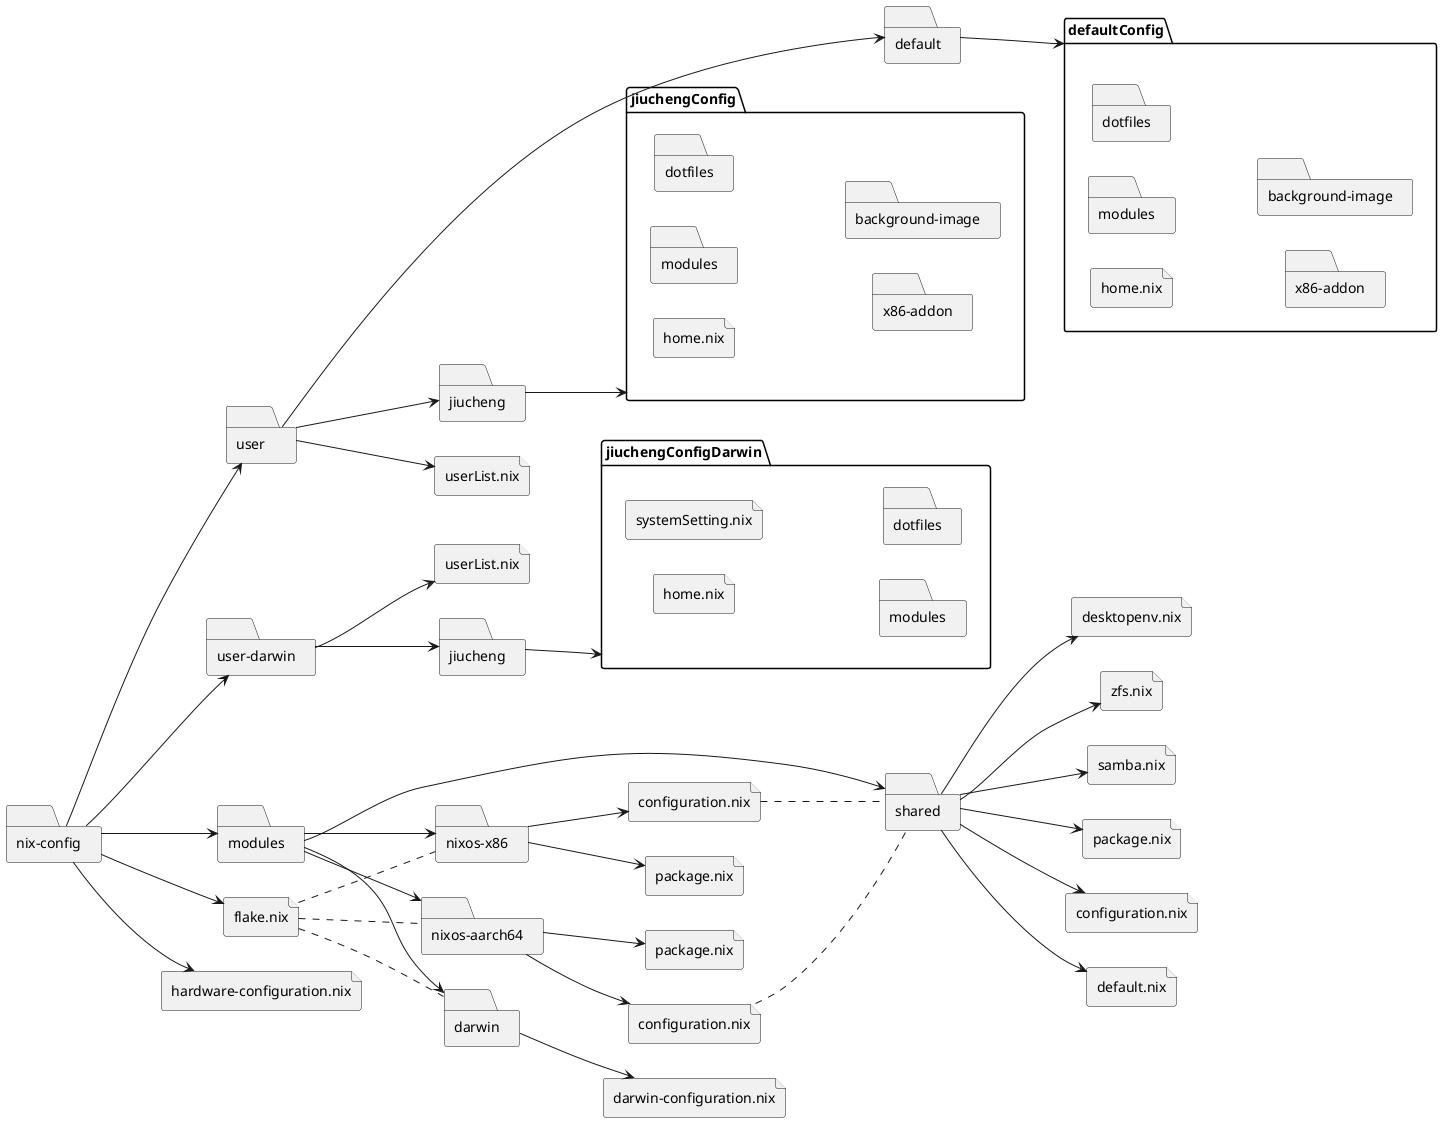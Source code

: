 @startuml
left to right direction

folder "nix-config"

folder user
folder "user-darwin"

folder jiucheng as jiucheng_nix
folder jiucheng as jiucheng_darwin
folder default

folder shared

file "flake.nix"
file "hardware-configuration.nix"

file "darwin-configuration.nix"

folder "nixos-x86"
folder "nixos-aarch64"
folder darwin 

folder modules as modulesSystem

file default.nix
file desktopenv.nix
file zfs.nix
file samba.nix

file package.nix as package_x86
file package.nix as package_shared
file package.nix as package_aarch64

file configuration.nix as configuration_x86
file configuration.nix as configuration_aarch64
file configuration.nix as configuration_shared

file userList.nix as userList_nix
file userList.nix as userList_darwin

package jiuchengConfig{
    file home.nix as homeJiucheng
    folder modules as modulesJiucheng
    folder dotfiles as dotfilesJiucheng
    folder "x86-addon" as x86AddonJiucheng
    folder "background-image" as backgroundImageJiucheng
}

package jiuchengConfigDarwin{
    file home.nix as homeJiuchengDarwin
    file systemSetting.nix
    folder modules as modulesJiuchengDarwin
    folder dotfiles as dotfilesJiuchengDarwin
}

package defaultConfig{
    file home.nix as homeDefault
    folder modules as modulesDefault
    folder dotfiles as dotfilesDefault
    folder "x86-addon" as x86AddonDefault
    folder "background-image" as backgroundImageDefault
}

configuration_x86 .. shared
configuration_aarch64 .. shared


' file home.nix
' folder modules as modulesJiucheng
' folder dotfiles as dotfilesJiucheng
' folder "x86-addon"

"nix-config" --> "flake.nix"
"nix-config" --> "hardware-configuration.nix"

"nixos-x86" --> package_x86
"nixos-x86" --> configuration_x86

"nixos-aarch64" --> package_aarch64
"nixos-aarch64" --> configuration_aarch64

"nix-config" --> modulesSystem
"nix-config" --> user
"nix-config" --> "user-darwin"

user --> jiucheng_nix
user --> default
user --> userList_nix

"user-darwin" --> jiucheng_darwin
"user-darwin" --> userList_darwin

modulesSystem --> shared
modulesSystem --> "nixos-x86"
modulesSystem --> "nixos-aarch64"
modulesSystem --> darwin

shared --> package_shared
shared --> configuration_shared

darwin --> "darwin-configuration.nix"
' darwin --> systemSetting.nix

shared --> default.nix
shared --> desktopenv.nix
shared --> zfs.nix
shared --> samba.nix

' jiucheng --> "background-image" 
' jiucheng --> modulesJiucheng
' jiucheng --> dotfilesJiucheng
' jiucheng --> home.nix
' jiucheng --> "x86-addon"
jiucheng_nix --> jiuchengConfig
jiucheng_darwin --> jiuchengConfigDarwin
default --> defaultConfig

flake.nix .. "nixos-x86"
flake.nix .. "nixos-aarch64"
flake.nix .. darwin

' file artifact2
' file artifact3
' file artifact4
' file artifact5
' file artifact6
' file artifact7
' file artifact8
' file artifact9
' file artifact10
' artifact1 --> artifact2
' artifact1 --* artifact3
' artifact1 --o artifact4
' artifact1 --+ artifact5
' artifact1 --# artifact6
' artifact1 -->> artifact7
' artifact1 --0 artifact8
' artifact1 --^ artifact9
' artifact1 --(0 artifact10
@enduml